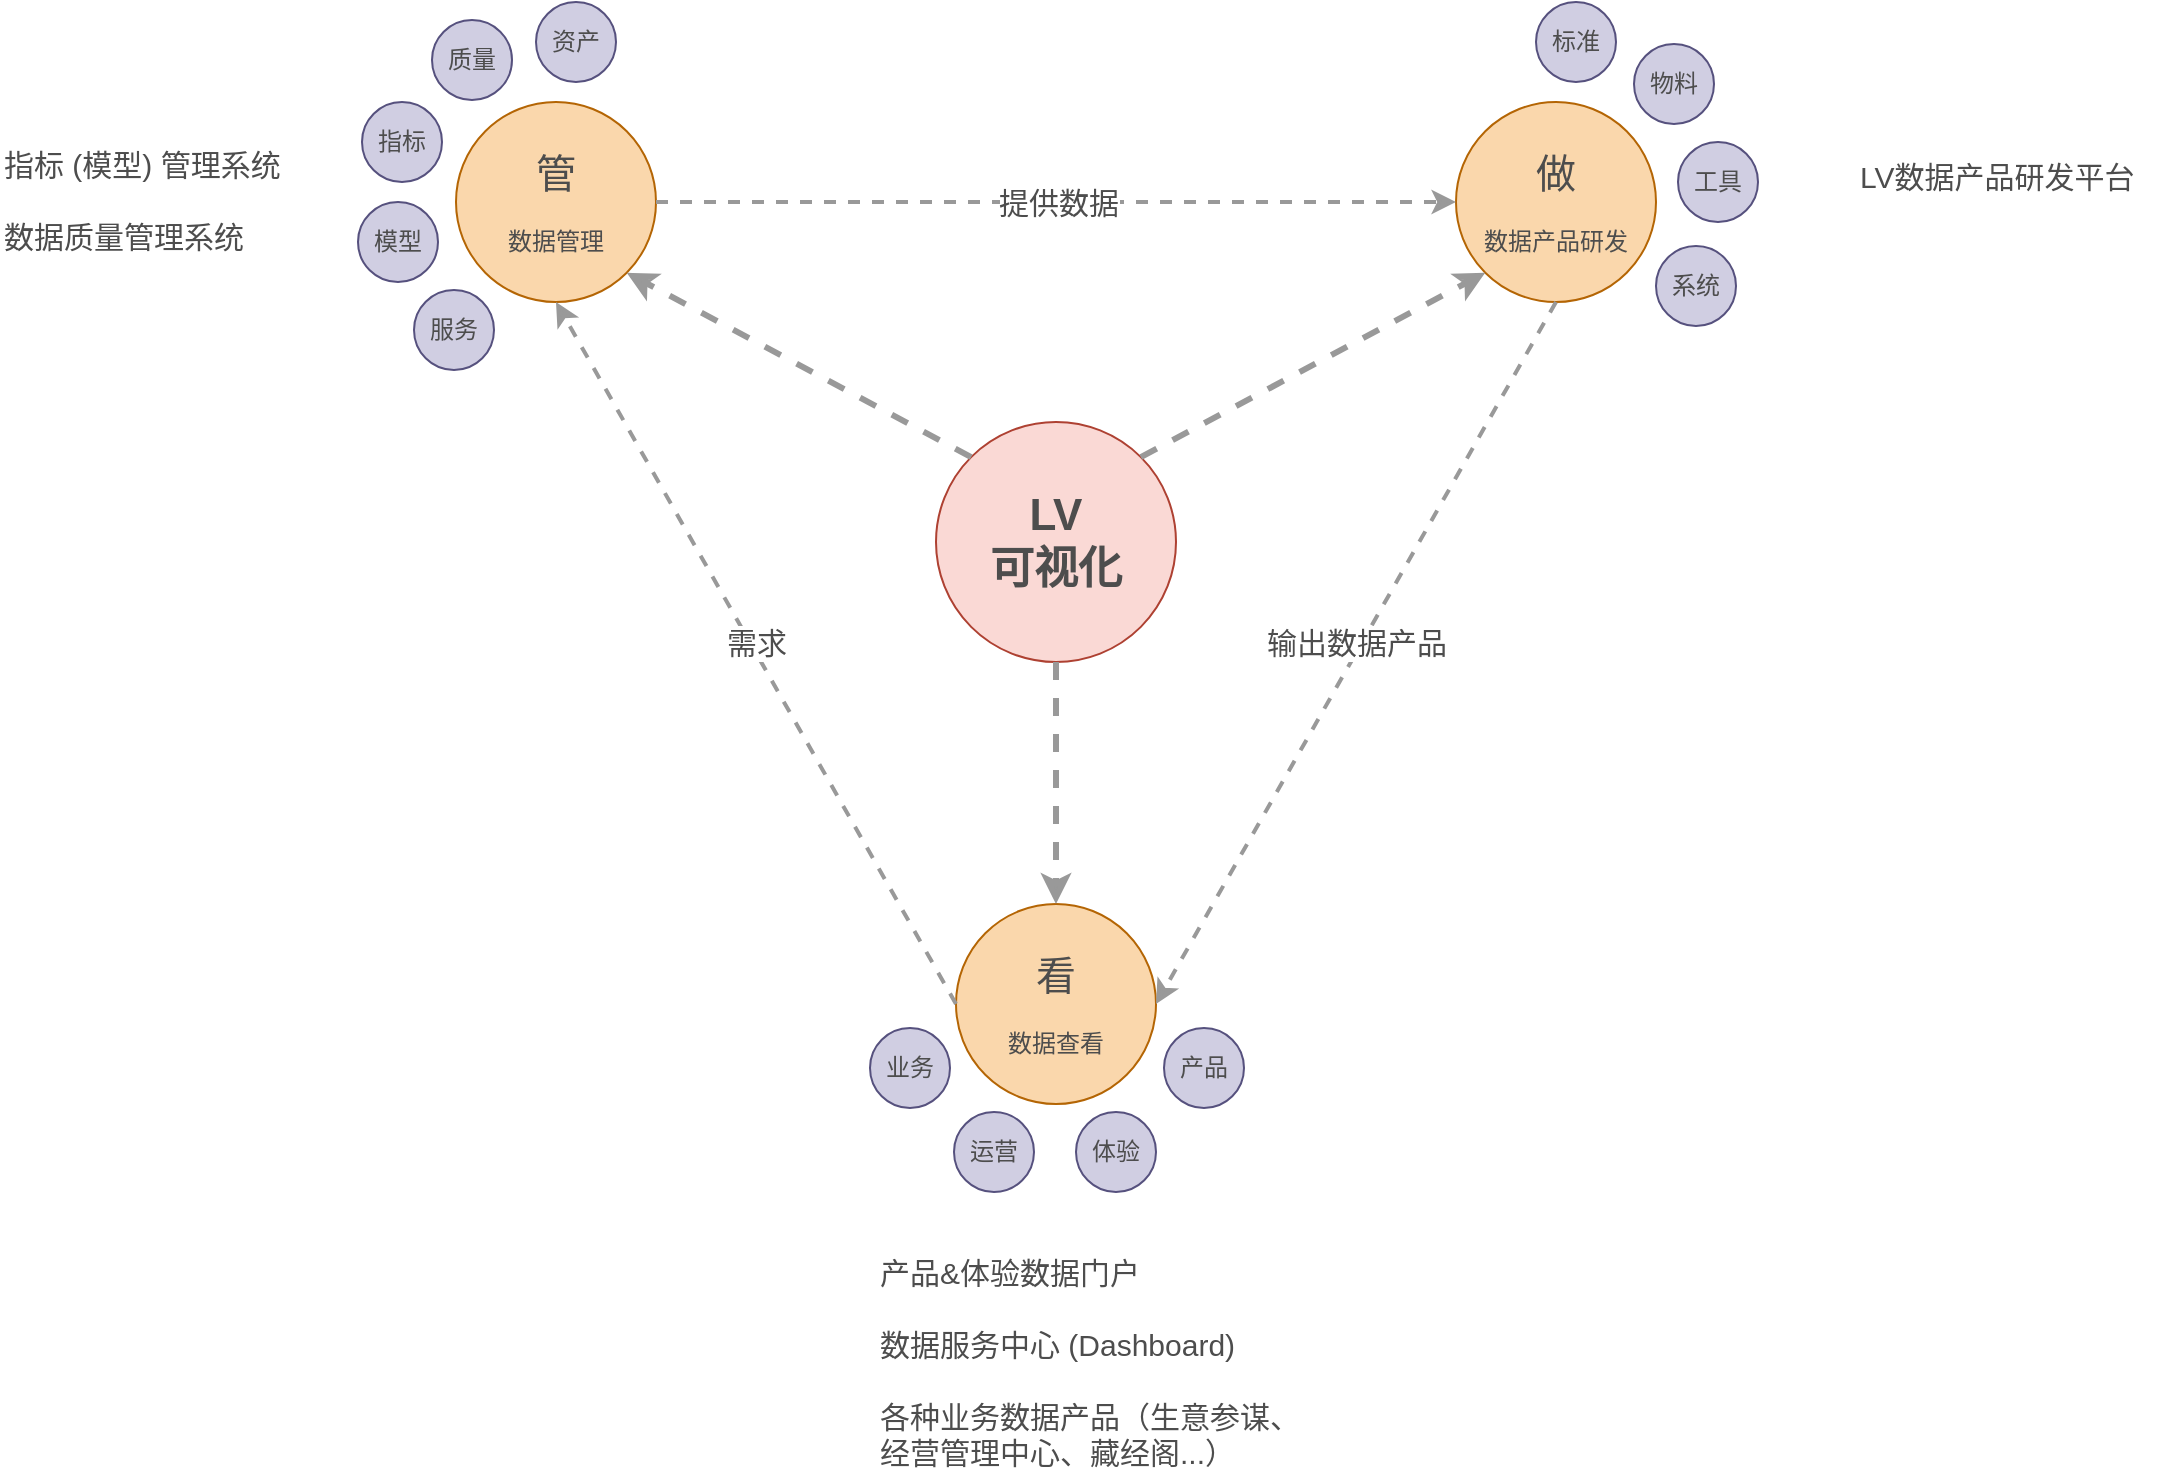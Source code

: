 <mxfile version="11.3.0" type="github" pages="1"><diagram id="6Y_5zZXPlKeSTR1Y4B0a" name="Page-1"><mxGraphModel dx="2101" dy="705" grid="1" gridSize="10" guides="1" tooltips="1" connect="1" arrows="1" fold="1" page="1" pageScale="1" pageWidth="850" pageHeight="1100" math="0" shadow="0"><root><mxCell id="0"/><mxCell id="1" parent="0"/><mxCell id="L8mCIy-FPG23N-ed7qui-1" value="LV&lt;br&gt;可视化" style="ellipse;whiteSpace=wrap;html=1;aspect=fixed;fontSize=22;fontStyle=1;fillColor=#fad9d5;strokeColor=#ae4132;fontColor=#4D4D4D;" parent="1" vertex="1"><mxGeometry x="420" y="280" width="120" height="120" as="geometry"/></mxCell><mxCell id="L8mCIy-FPG23N-ed7qui-2" value="&lt;font style=&quot;font-size: 20px&quot;&gt;管&lt;/font&gt;&lt;br&gt;&lt;br&gt;数据管理" style="ellipse;whiteSpace=wrap;html=1;aspect=fixed;fillColor=#fad7ac;strokeColor=#b46504;fontColor=#4D4D4D;" parent="1" vertex="1"><mxGeometry x="180" y="120" width="100" height="100" as="geometry"/></mxCell><mxCell id="L8mCIy-FPG23N-ed7qui-3" value="&lt;font style=&quot;font-size: 20px&quot;&gt;做&lt;/font&gt;&lt;br&gt;&lt;br&gt;数据产品研发" style="ellipse;whiteSpace=wrap;html=1;aspect=fixed;fillColor=#fad7ac;strokeColor=#b46504;fontColor=#4D4D4D;" parent="1" vertex="1"><mxGeometry x="680" y="120" width="100" height="100" as="geometry"/></mxCell><mxCell id="L8mCIy-FPG23N-ed7qui-4" value="&lt;span style=&quot;font-size: 20px&quot;&gt;看&lt;/span&gt;&lt;br&gt;&lt;br&gt;数据查看" style="ellipse;whiteSpace=wrap;html=1;aspect=fixed;fillColor=#fad7ac;strokeColor=#b46504;fontColor=#4D4D4D;" parent="1" vertex="1"><mxGeometry x="430" y="521" width="100" height="100" as="geometry"/></mxCell><mxCell id="cvBuCJF_IbzWZMILVmb4-4" value="" style="endArrow=classic;html=1;fontSize=22;fontColor=#4D4D4D;entryX=1;entryY=1;entryDx=0;entryDy=0;strokeWidth=3;strokeColor=#999999;dashed=1;exitX=0;exitY=0;exitDx=0;exitDy=0;" edge="1" parent="1" source="L8mCIy-FPG23N-ed7qui-1" target="L8mCIy-FPG23N-ed7qui-2"><mxGeometry width="50" height="50" relative="1" as="geometry"><mxPoint x="431" y="320" as="sourcePoint"/><mxPoint x="300" y="640" as="targetPoint"/></mxGeometry></mxCell><mxCell id="cvBuCJF_IbzWZMILVmb4-5" value="" style="endArrow=classic;html=1;fontSize=22;fontColor=#4D4D4D;entryX=0;entryY=1;entryDx=0;entryDy=0;exitX=1;exitY=0;exitDx=0;exitDy=0;strokeWidth=3;strokeColor=#999999;dashed=1;" edge="1" parent="1" source="L8mCIy-FPG23N-ed7qui-1" target="L8mCIy-FPG23N-ed7qui-3"><mxGeometry width="50" height="50" relative="1" as="geometry"><mxPoint x="250" y="690" as="sourcePoint"/><mxPoint x="300" y="640" as="targetPoint"/></mxGeometry></mxCell><mxCell id="cvBuCJF_IbzWZMILVmb4-6" value="" style="endArrow=classic;html=1;fontSize=22;fontColor=#4D4D4D;entryX=0.5;entryY=0;entryDx=0;entryDy=0;exitX=0.5;exitY=1;exitDx=0;exitDy=0;strokeWidth=3;strokeColor=#999999;dashed=1;" edge="1" parent="1" source="L8mCIy-FPG23N-ed7qui-1" target="L8mCIy-FPG23N-ed7qui-4"><mxGeometry width="50" height="50" relative="1" as="geometry"><mxPoint x="250" y="690" as="sourcePoint"/><mxPoint x="300" y="640" as="targetPoint"/></mxGeometry></mxCell><mxCell id="cvBuCJF_IbzWZMILVmb4-11" value="资产" style="ellipse;whiteSpace=wrap;html=1;aspect=fixed;fontSize=12;align=center;fillColor=#d0cee2;strokeColor=#56517e;fontColor=#4D4D4D;" vertex="1" parent="1"><mxGeometry x="220" y="70" width="40" height="40" as="geometry"/></mxCell><mxCell id="cvBuCJF_IbzWZMILVmb4-13" value="质量" style="ellipse;whiteSpace=wrap;html=1;aspect=fixed;fontSize=12;align=center;fillColor=#d0cee2;strokeColor=#56517e;fontColor=#4D4D4D;" vertex="1" parent="1"><mxGeometry x="168" y="79" width="40" height="40" as="geometry"/></mxCell><mxCell id="cvBuCJF_IbzWZMILVmb4-14" value="指标" style="ellipse;whiteSpace=wrap;html=1;aspect=fixed;fontSize=12;align=center;fillColor=#d0cee2;strokeColor=#56517e;fontColor=#4D4D4D;" vertex="1" parent="1"><mxGeometry x="133" y="120" width="40" height="40" as="geometry"/></mxCell><mxCell id="cvBuCJF_IbzWZMILVmb4-15" value="模型" style="ellipse;whiteSpace=wrap;html=1;aspect=fixed;fontSize=12;align=center;fillColor=#d0cee2;strokeColor=#56517e;fontColor=#4D4D4D;" vertex="1" parent="1"><mxGeometry x="131" y="170" width="40" height="40" as="geometry"/></mxCell><mxCell id="cvBuCJF_IbzWZMILVmb4-17" value="服务" style="ellipse;whiteSpace=wrap;html=1;aspect=fixed;fontSize=12;align=center;fillColor=#d0cee2;strokeColor=#56517e;fontColor=#4D4D4D;" vertex="1" parent="1"><mxGeometry x="159" y="214" width="40" height="40" as="geometry"/></mxCell><mxCell id="cvBuCJF_IbzWZMILVmb4-18" value="标准" style="ellipse;whiteSpace=wrap;html=1;aspect=fixed;fontSize=12;align=center;fillColor=#d0cee2;strokeColor=#56517e;fontColor=#4D4D4D;" vertex="1" parent="1"><mxGeometry x="720" y="70" width="40" height="40" as="geometry"/></mxCell><mxCell id="cvBuCJF_IbzWZMILVmb4-19" value="物料" style="ellipse;whiteSpace=wrap;html=1;aspect=fixed;fontSize=12;align=center;fillColor=#d0cee2;strokeColor=#56517e;fontColor=#4D4D4D;" vertex="1" parent="1"><mxGeometry x="769" y="91" width="40" height="40" as="geometry"/></mxCell><mxCell id="cvBuCJF_IbzWZMILVmb4-20" value="工具" style="ellipse;whiteSpace=wrap;html=1;aspect=fixed;fontSize=12;align=center;fillColor=#d0cee2;strokeColor=#56517e;fontColor=#4D4D4D;" vertex="1" parent="1"><mxGeometry x="791" y="140" width="40" height="40" as="geometry"/></mxCell><mxCell id="cvBuCJF_IbzWZMILVmb4-21" value="系统" style="ellipse;whiteSpace=wrap;html=1;aspect=fixed;fontSize=12;align=center;fillColor=#d0cee2;strokeColor=#56517e;fontColor=#4D4D4D;" vertex="1" parent="1"><mxGeometry x="780" y="192" width="40" height="40" as="geometry"/></mxCell><mxCell id="cvBuCJF_IbzWZMILVmb4-22" value="业务" style="ellipse;whiteSpace=wrap;html=1;aspect=fixed;fontSize=12;align=center;fillColor=#d0cee2;strokeColor=#56517e;fontColor=#4D4D4D;" vertex="1" parent="1"><mxGeometry x="387" y="583" width="40" height="40" as="geometry"/></mxCell><mxCell id="cvBuCJF_IbzWZMILVmb4-24" value="体验" style="ellipse;whiteSpace=wrap;html=1;aspect=fixed;fontSize=12;align=center;fillColor=#d0cee2;strokeColor=#56517e;fontColor=#4D4D4D;" vertex="1" parent="1"><mxGeometry x="490" y="625" width="40" height="40" as="geometry"/></mxCell><mxCell id="cvBuCJF_IbzWZMILVmb4-25" value="产品" style="ellipse;whiteSpace=wrap;html=1;aspect=fixed;fontSize=12;align=center;fillColor=#d0cee2;strokeColor=#56517e;fontColor=#4D4D4D;" vertex="1" parent="1"><mxGeometry x="534" y="583" width="40" height="40" as="geometry"/></mxCell><mxCell id="cvBuCJF_IbzWZMILVmb4-26" value="运营" style="ellipse;whiteSpace=wrap;html=1;aspect=fixed;fontSize=12;align=center;fillColor=#d0cee2;strokeColor=#56517e;fontColor=#4D4D4D;" vertex="1" parent="1"><mxGeometry x="429" y="625" width="40" height="40" as="geometry"/></mxCell><mxCell id="cvBuCJF_IbzWZMILVmb4-27" value="指标 (模型) 管理系统&lt;br style=&quot;font-size: 15px;&quot;&gt;&lt;br style=&quot;font-size: 15px;&quot;&gt;数据质量管理系统" style="text;html=1;strokeColor=none;fillColor=none;align=left;verticalAlign=middle;whiteSpace=wrap;rounded=0;fontSize=15;fontColor=#4D4D4D;" vertex="1" parent="1"><mxGeometry x="-48" y="134" width="160" height="70" as="geometry"/></mxCell><mxCell id="cvBuCJF_IbzWZMILVmb4-29" value="LV数据产品研发平台" style="text;html=1;strokeColor=none;fillColor=none;align=left;verticalAlign=middle;whiteSpace=wrap;rounded=0;fontSize=15;fontColor=#4D4D4D;" vertex="1" parent="1"><mxGeometry x="880" y="141" width="160" height="31" as="geometry"/></mxCell><mxCell id="cvBuCJF_IbzWZMILVmb4-30" value="产品&amp;amp;体验数据门户&lt;br&gt;&lt;br&gt;数据服务中心 (Dashboard)&lt;br&gt;&lt;br&gt;各种业务数据产品（生意参谋、经营管理中心、藏经阁...）" style="text;html=1;strokeColor=none;fillColor=none;align=left;verticalAlign=middle;whiteSpace=wrap;rounded=0;fontSize=15;fontColor=#4D4D4D;" vertex="1" parent="1"><mxGeometry x="390" y="690" width="220" height="120" as="geometry"/></mxCell><mxCell id="cvBuCJF_IbzWZMILVmb4-31" value="" style="endArrow=classic;html=1;dashed=1;strokeColor=#999999;strokeWidth=2;fontSize=15;fontColor=#4D4D4D;entryX=0;entryY=0.5;entryDx=0;entryDy=0;exitX=1;exitY=0.5;exitDx=0;exitDy=0;" edge="1" parent="1" source="L8mCIy-FPG23N-ed7qui-2" target="L8mCIy-FPG23N-ed7qui-3"><mxGeometry width="50" height="50" relative="1" as="geometry"><mxPoint x="130" y="750" as="sourcePoint"/><mxPoint x="180" y="700" as="targetPoint"/></mxGeometry></mxCell><mxCell id="cvBuCJF_IbzWZMILVmb4-35" value="提供数据" style="text;html=1;resizable=0;points=[];align=center;verticalAlign=middle;labelBackgroundColor=#ffffff;fontSize=15;fontColor=#4D4D4D;" vertex="1" connectable="0" parent="cvBuCJF_IbzWZMILVmb4-31"><mxGeometry x="-0.198" y="1" relative="1" as="geometry"><mxPoint x="40" y="1" as="offset"/></mxGeometry></mxCell><mxCell id="cvBuCJF_IbzWZMILVmb4-33" value="" style="endArrow=classic;html=1;dashed=1;strokeColor=#999999;strokeWidth=2;fontSize=15;fontColor=#4D4D4D;entryX=1;entryY=0.5;entryDx=0;entryDy=0;exitX=0.5;exitY=1;exitDx=0;exitDy=0;" edge="1" parent="1" source="L8mCIy-FPG23N-ed7qui-3" target="L8mCIy-FPG23N-ed7qui-4"><mxGeometry width="50" height="50" relative="1" as="geometry"><mxPoint x="328" y="180" as="sourcePoint"/><mxPoint x="650" y="179" as="targetPoint"/></mxGeometry></mxCell><mxCell id="cvBuCJF_IbzWZMILVmb4-36" value="输出数据产品" style="text;html=1;resizable=0;points=[];align=center;verticalAlign=middle;labelBackgroundColor=#ffffff;fontSize=15;fontColor=#4D4D4D;" vertex="1" connectable="0" parent="cvBuCJF_IbzWZMILVmb4-33"><mxGeometry x="0.089" y="-2" relative="1" as="geometry"><mxPoint x="10.5" y="-20" as="offset"/></mxGeometry></mxCell><mxCell id="cvBuCJF_IbzWZMILVmb4-37" value="" style="endArrow=classic;html=1;dashed=1;strokeColor=#999999;strokeWidth=2;fontSize=15;fontColor=#4D4D4D;entryX=0.5;entryY=1;entryDx=0;entryDy=0;exitX=0;exitY=0.5;exitDx=0;exitDy=0;" edge="1" parent="1" source="L8mCIy-FPG23N-ed7qui-4" target="L8mCIy-FPG23N-ed7qui-2"><mxGeometry width="50" height="50" relative="1" as="geometry"><mxPoint x="740" y="230" as="sourcePoint"/><mxPoint x="540" y="600" as="targetPoint"/></mxGeometry></mxCell><mxCell id="cvBuCJF_IbzWZMILVmb4-38" value="需求" style="text;html=1;resizable=0;points=[];align=center;verticalAlign=middle;labelBackgroundColor=#ffffff;fontSize=15;fontColor=#4D4D4D;" vertex="1" connectable="0" parent="cvBuCJF_IbzWZMILVmb4-37"><mxGeometry x="0.089" y="-2" relative="1" as="geometry"><mxPoint x="7" y="11" as="offset"/></mxGeometry></mxCell></root></mxGraphModel></diagram></mxfile>
